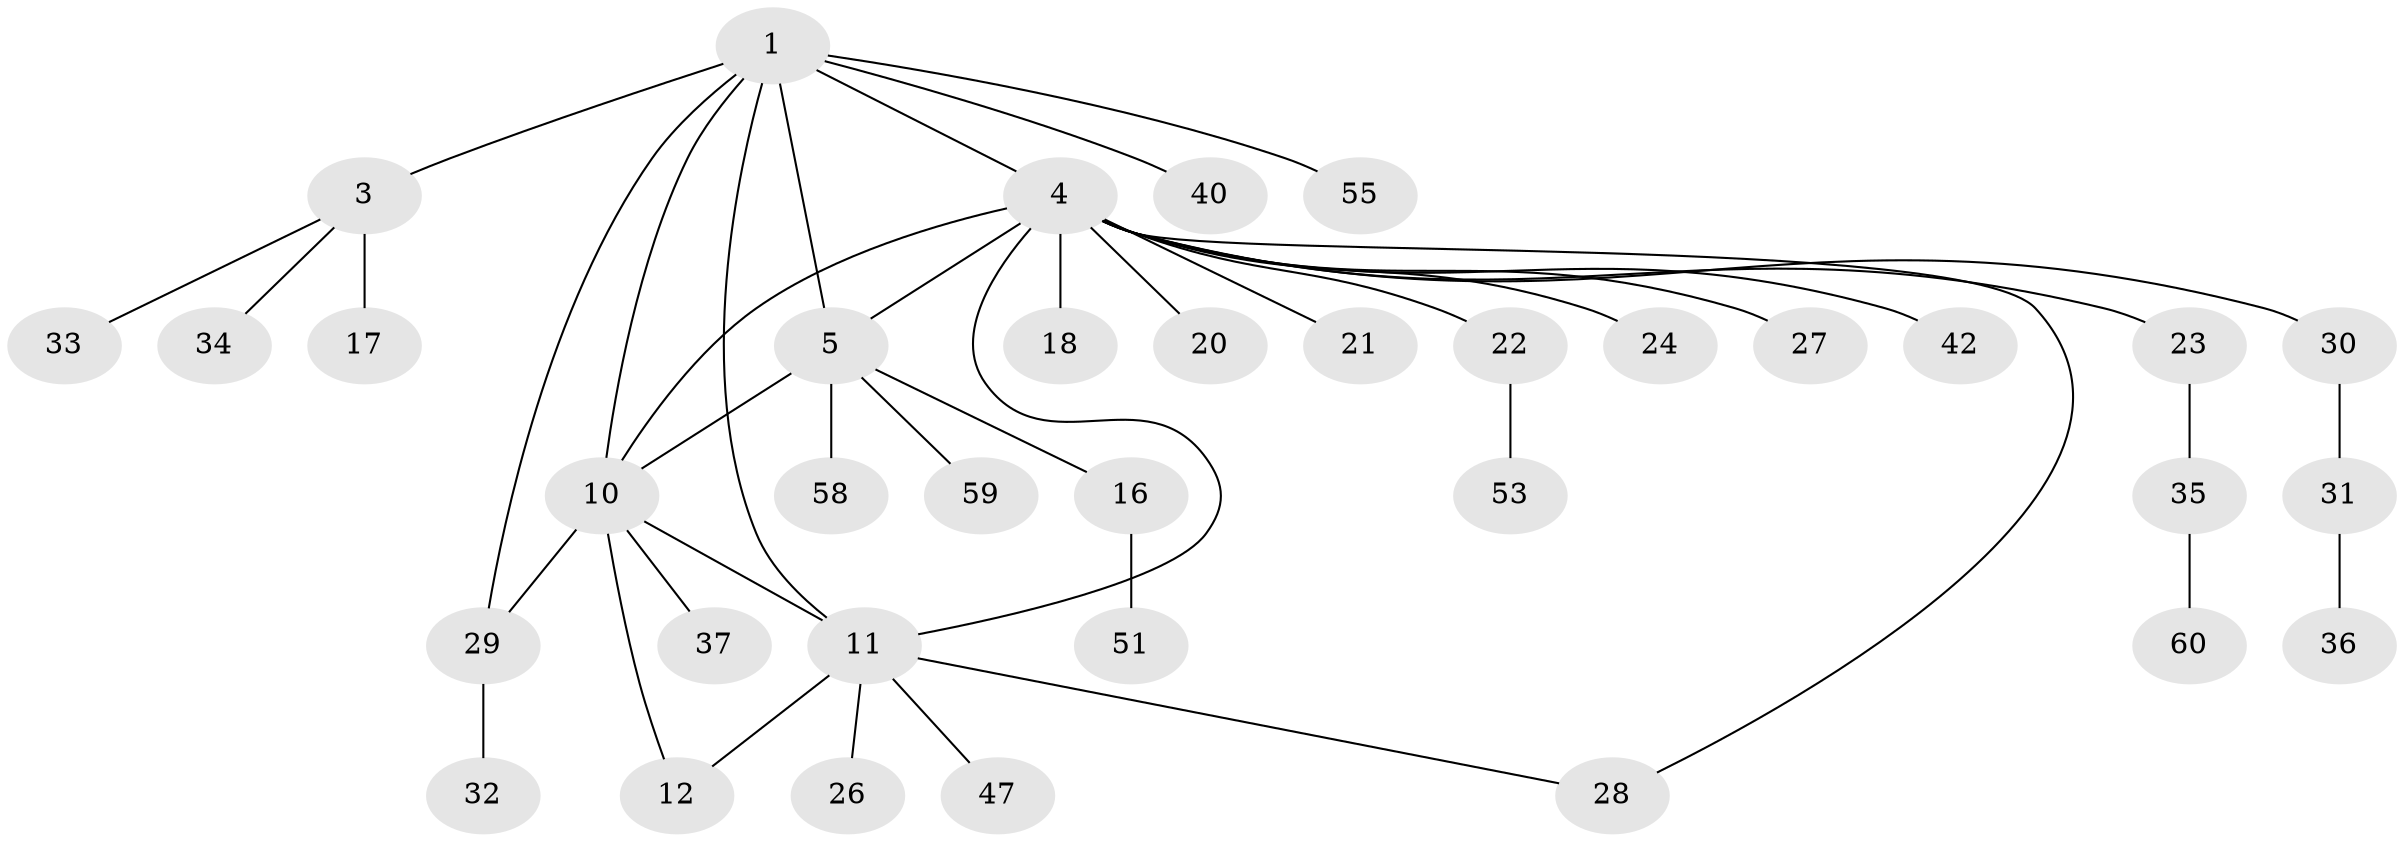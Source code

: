 // original degree distribution, {3: 0.05, 6: 0.05, 4: 0.03333333333333333, 7: 0.03333333333333333, 2: 0.23333333333333334, 9: 0.016666666666666666, 8: 0.03333333333333333, 10: 0.016666666666666666, 5: 0.016666666666666666, 1: 0.5166666666666667}
// Generated by graph-tools (version 1.1) at 2025/19/03/04/25 18:19:51]
// undirected, 36 vertices, 43 edges
graph export_dot {
graph [start="1"]
  node [color=gray90,style=filled];
  1 [super="+2+25"];
  3 [super="+19"];
  4 [super="+13+6+7"];
  5;
  10 [super="+14+44"];
  11;
  12;
  16;
  17;
  18;
  20;
  21;
  22;
  23;
  24;
  26;
  27;
  28;
  29;
  30;
  31;
  32;
  33;
  34;
  35;
  36;
  37;
  40;
  42;
  47 [super="+50"];
  51;
  53 [super="+56"];
  55;
  58;
  59;
  60;
  1 -- 3 [weight=2];
  1 -- 4 [weight=2];
  1 -- 5;
  1 -- 40;
  1 -- 11;
  1 -- 55;
  1 -- 29;
  1 -- 10;
  3 -- 17;
  3 -- 33;
  3 -- 34;
  4 -- 5 [weight=2];
  4 -- 21;
  4 -- 22;
  4 -- 23;
  4 -- 30;
  4 -- 10 [weight=2];
  4 -- 42;
  4 -- 11;
  4 -- 18;
  4 -- 20;
  4 -- 24;
  4 -- 27;
  4 -- 28;
  5 -- 10;
  5 -- 16;
  5 -- 58;
  5 -- 59;
  10 -- 11;
  10 -- 12;
  10 -- 29;
  10 -- 37;
  11 -- 12;
  11 -- 26;
  11 -- 28;
  11 -- 47;
  16 -- 51;
  22 -- 53;
  23 -- 35;
  29 -- 32;
  30 -- 31;
  31 -- 36;
  35 -- 60;
}
